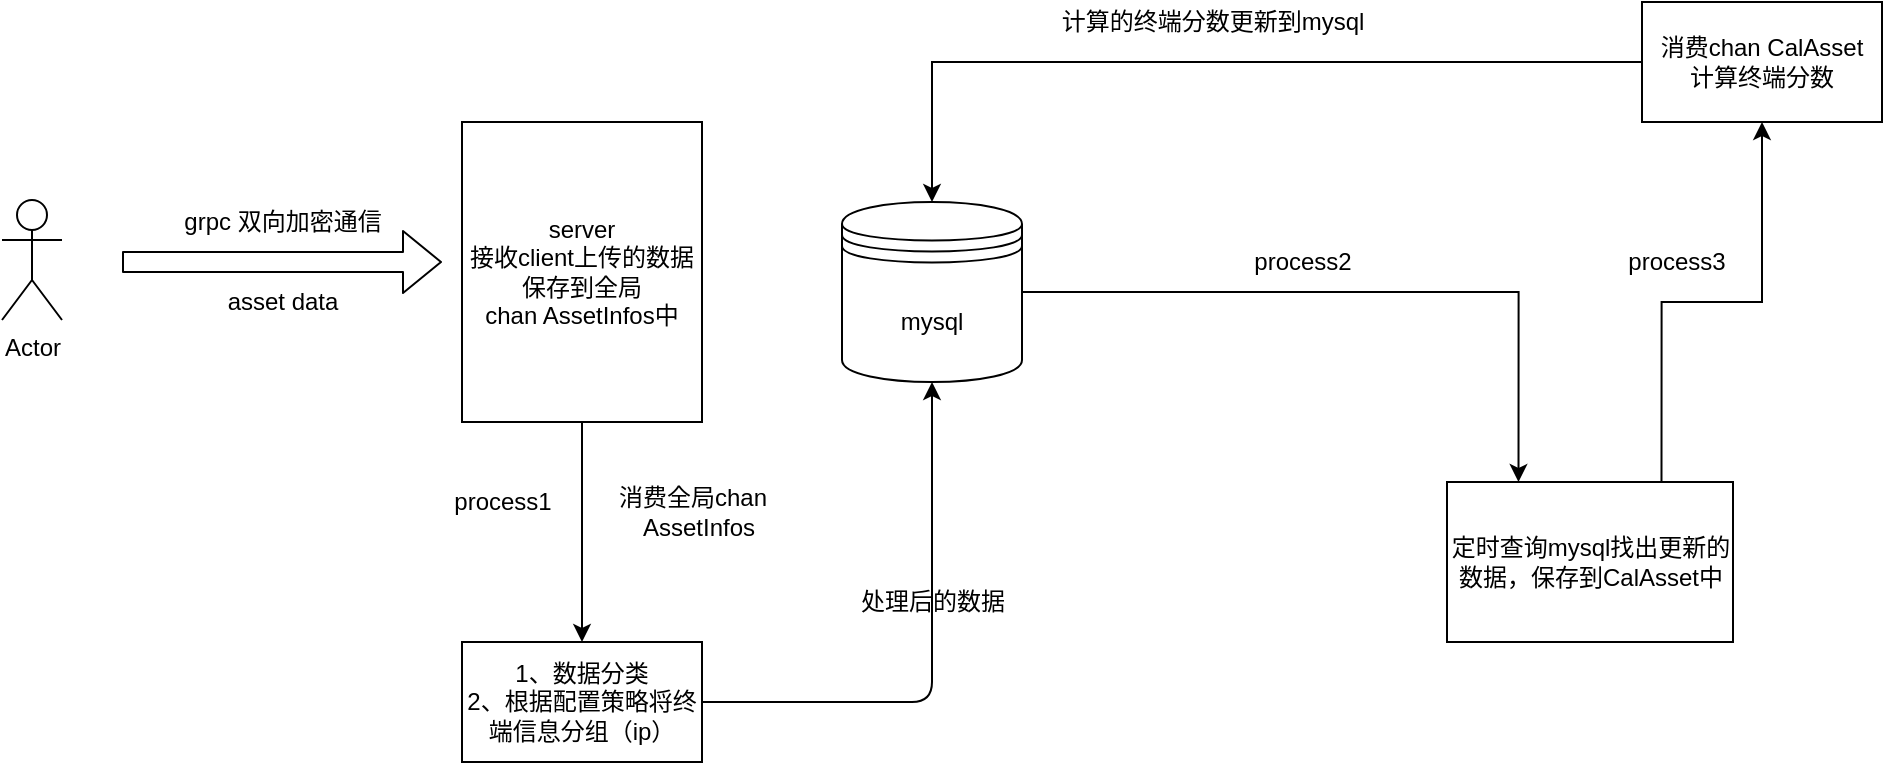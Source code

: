 <mxfile version="14.2.3" type="github">
  <diagram id="ANDMtuSRa9tyDsQReYJo" name="第 1 页">
    <mxGraphModel dx="1426" dy="664" grid="1" gridSize="10" guides="1" tooltips="1" connect="1" arrows="1" fold="1" page="1" pageScale="1" pageWidth="827" pageHeight="1169" math="0" shadow="0">
      <root>
        <mxCell id="0" />
        <mxCell id="1" parent="0" />
        <mxCell id="5x3sF--MCuPwuHfUQVIT-1" value="Actor" style="shape=umlActor;verticalLabelPosition=bottom;verticalAlign=top;html=1;outlineConnect=0;" vertex="1" parent="1">
          <mxGeometry x="20" y="349" width="30" height="60" as="geometry" />
        </mxCell>
        <mxCell id="5x3sF--MCuPwuHfUQVIT-2" value="" style="shape=flexArrow;endArrow=classic;html=1;" edge="1" parent="1">
          <mxGeometry width="50" height="50" relative="1" as="geometry">
            <mxPoint x="80" y="380" as="sourcePoint" />
            <mxPoint x="240" y="380" as="targetPoint" />
          </mxGeometry>
        </mxCell>
        <mxCell id="5x3sF--MCuPwuHfUQVIT-3" value="grpc 双向加密通信" style="text;html=1;align=center;verticalAlign=middle;resizable=0;points=[];autosize=1;" vertex="1" parent="1">
          <mxGeometry x="105" y="350" width="110" height="20" as="geometry" />
        </mxCell>
        <mxCell id="5x3sF--MCuPwuHfUQVIT-4" value="asset data" style="text;html=1;align=center;verticalAlign=middle;resizable=0;points=[];autosize=1;" vertex="1" parent="1">
          <mxGeometry x="125" y="390" width="70" height="20" as="geometry" />
        </mxCell>
        <mxCell id="5x3sF--MCuPwuHfUQVIT-19" style="edgeStyle=orthogonalEdgeStyle;rounded=0;orthogonalLoop=1;jettySize=auto;html=1;entryX=0.5;entryY=0;entryDx=0;entryDy=0;" edge="1" parent="1" source="5x3sF--MCuPwuHfUQVIT-5" target="5x3sF--MCuPwuHfUQVIT-9">
          <mxGeometry relative="1" as="geometry" />
        </mxCell>
        <mxCell id="5x3sF--MCuPwuHfUQVIT-5" value="server&lt;br&gt;接收client上传的数据保存到全局&lt;br&gt;chan AssetInfos中" style="rounded=0;whiteSpace=wrap;html=1;" vertex="1" parent="1">
          <mxGeometry x="250" y="310" width="120" height="150" as="geometry" />
        </mxCell>
        <mxCell id="5x3sF--MCuPwuHfUQVIT-7" value="process1" style="text;html=1;align=center;verticalAlign=middle;resizable=0;points=[];autosize=1;" vertex="1" parent="1">
          <mxGeometry x="240" y="490" width="60" height="20" as="geometry" />
        </mxCell>
        <mxCell id="5x3sF--MCuPwuHfUQVIT-8" value="消费全局chan&lt;br&gt;&amp;nbsp; AssetInfos" style="text;html=1;align=center;verticalAlign=middle;resizable=0;points=[];autosize=1;" vertex="1" parent="1">
          <mxGeometry x="320" y="490" width="90" height="30" as="geometry" />
        </mxCell>
        <mxCell id="5x3sF--MCuPwuHfUQVIT-9" value="1、数据分类&lt;br&gt;2、根据配置策略将终端信息分组（ip）" style="rounded=0;whiteSpace=wrap;html=1;" vertex="1" parent="1">
          <mxGeometry x="250" y="570" width="120" height="60" as="geometry" />
        </mxCell>
        <mxCell id="5x3sF--MCuPwuHfUQVIT-21" style="edgeStyle=orthogonalEdgeStyle;rounded=0;orthogonalLoop=1;jettySize=auto;html=1;exitX=1;exitY=0.5;exitDx=0;exitDy=0;entryX=0.25;entryY=0;entryDx=0;entryDy=0;" edge="1" parent="1" source="5x3sF--MCuPwuHfUQVIT-11" target="5x3sF--MCuPwuHfUQVIT-17">
          <mxGeometry relative="1" as="geometry" />
        </mxCell>
        <mxCell id="5x3sF--MCuPwuHfUQVIT-11" value="mysql" style="shape=datastore;whiteSpace=wrap;html=1;" vertex="1" parent="1">
          <mxGeometry x="440" y="350" width="90" height="90" as="geometry" />
        </mxCell>
        <mxCell id="5x3sF--MCuPwuHfUQVIT-12" value="" style="endArrow=classic;html=1;exitX=1;exitY=0.5;exitDx=0;exitDy=0;entryX=0.5;entryY=1;entryDx=0;entryDy=0;" edge="1" parent="1" source="5x3sF--MCuPwuHfUQVIT-9" target="5x3sF--MCuPwuHfUQVIT-11">
          <mxGeometry width="50" height="50" relative="1" as="geometry">
            <mxPoint x="407" y="535" as="sourcePoint" />
            <mxPoint x="457" y="485" as="targetPoint" />
            <Array as="points">
              <mxPoint x="485" y="600" />
            </Array>
          </mxGeometry>
        </mxCell>
        <mxCell id="5x3sF--MCuPwuHfUQVIT-13" value="处理后的数据" style="text;html=1;align=center;verticalAlign=middle;resizable=0;points=[];autosize=1;" vertex="1" parent="1">
          <mxGeometry x="440" y="540" width="90" height="20" as="geometry" />
        </mxCell>
        <mxCell id="5x3sF--MCuPwuHfUQVIT-15" value="process2" style="text;html=1;align=center;verticalAlign=middle;resizable=0;points=[];autosize=1;" vertex="1" parent="1">
          <mxGeometry x="640" y="370" width="60" height="20" as="geometry" />
        </mxCell>
        <mxCell id="5x3sF--MCuPwuHfUQVIT-23" style="edgeStyle=orthogonalEdgeStyle;rounded=0;orthogonalLoop=1;jettySize=auto;html=1;exitX=0.75;exitY=0;exitDx=0;exitDy=0;entryX=0.5;entryY=1;entryDx=0;entryDy=0;" edge="1" parent="1" source="5x3sF--MCuPwuHfUQVIT-17" target="5x3sF--MCuPwuHfUQVIT-22">
          <mxGeometry relative="1" as="geometry" />
        </mxCell>
        <mxCell id="5x3sF--MCuPwuHfUQVIT-17" value="定时查询mysql找出更新的数据，保存到CalAsset中" style="rounded=0;whiteSpace=wrap;html=1;" vertex="1" parent="1">
          <mxGeometry x="742.5" y="490" width="143" height="80" as="geometry" />
        </mxCell>
        <mxCell id="5x3sF--MCuPwuHfUQVIT-25" style="edgeStyle=orthogonalEdgeStyle;rounded=0;orthogonalLoop=1;jettySize=auto;html=1;exitX=0;exitY=0.5;exitDx=0;exitDy=0;entryX=0.5;entryY=0;entryDx=0;entryDy=0;" edge="1" parent="1" source="5x3sF--MCuPwuHfUQVIT-22" target="5x3sF--MCuPwuHfUQVIT-11">
          <mxGeometry relative="1" as="geometry" />
        </mxCell>
        <mxCell id="5x3sF--MCuPwuHfUQVIT-22" value="消费chan CalAsset&lt;br&gt;计算终端分数" style="rounded=0;whiteSpace=wrap;html=1;" vertex="1" parent="1">
          <mxGeometry x="840" y="250" width="120" height="60" as="geometry" />
        </mxCell>
        <mxCell id="5x3sF--MCuPwuHfUQVIT-24" value="process3" style="text;html=1;align=center;verticalAlign=middle;resizable=0;points=[];autosize=1;" vertex="1" parent="1">
          <mxGeometry x="827" y="370" width="60" height="20" as="geometry" />
        </mxCell>
        <mxCell id="5x3sF--MCuPwuHfUQVIT-26" value="计算的终端分数更新到mysql" style="text;html=1;align=center;verticalAlign=middle;resizable=0;points=[];autosize=1;" vertex="1" parent="1">
          <mxGeometry x="540" y="250" width="170" height="20" as="geometry" />
        </mxCell>
      </root>
    </mxGraphModel>
  </diagram>
</mxfile>
